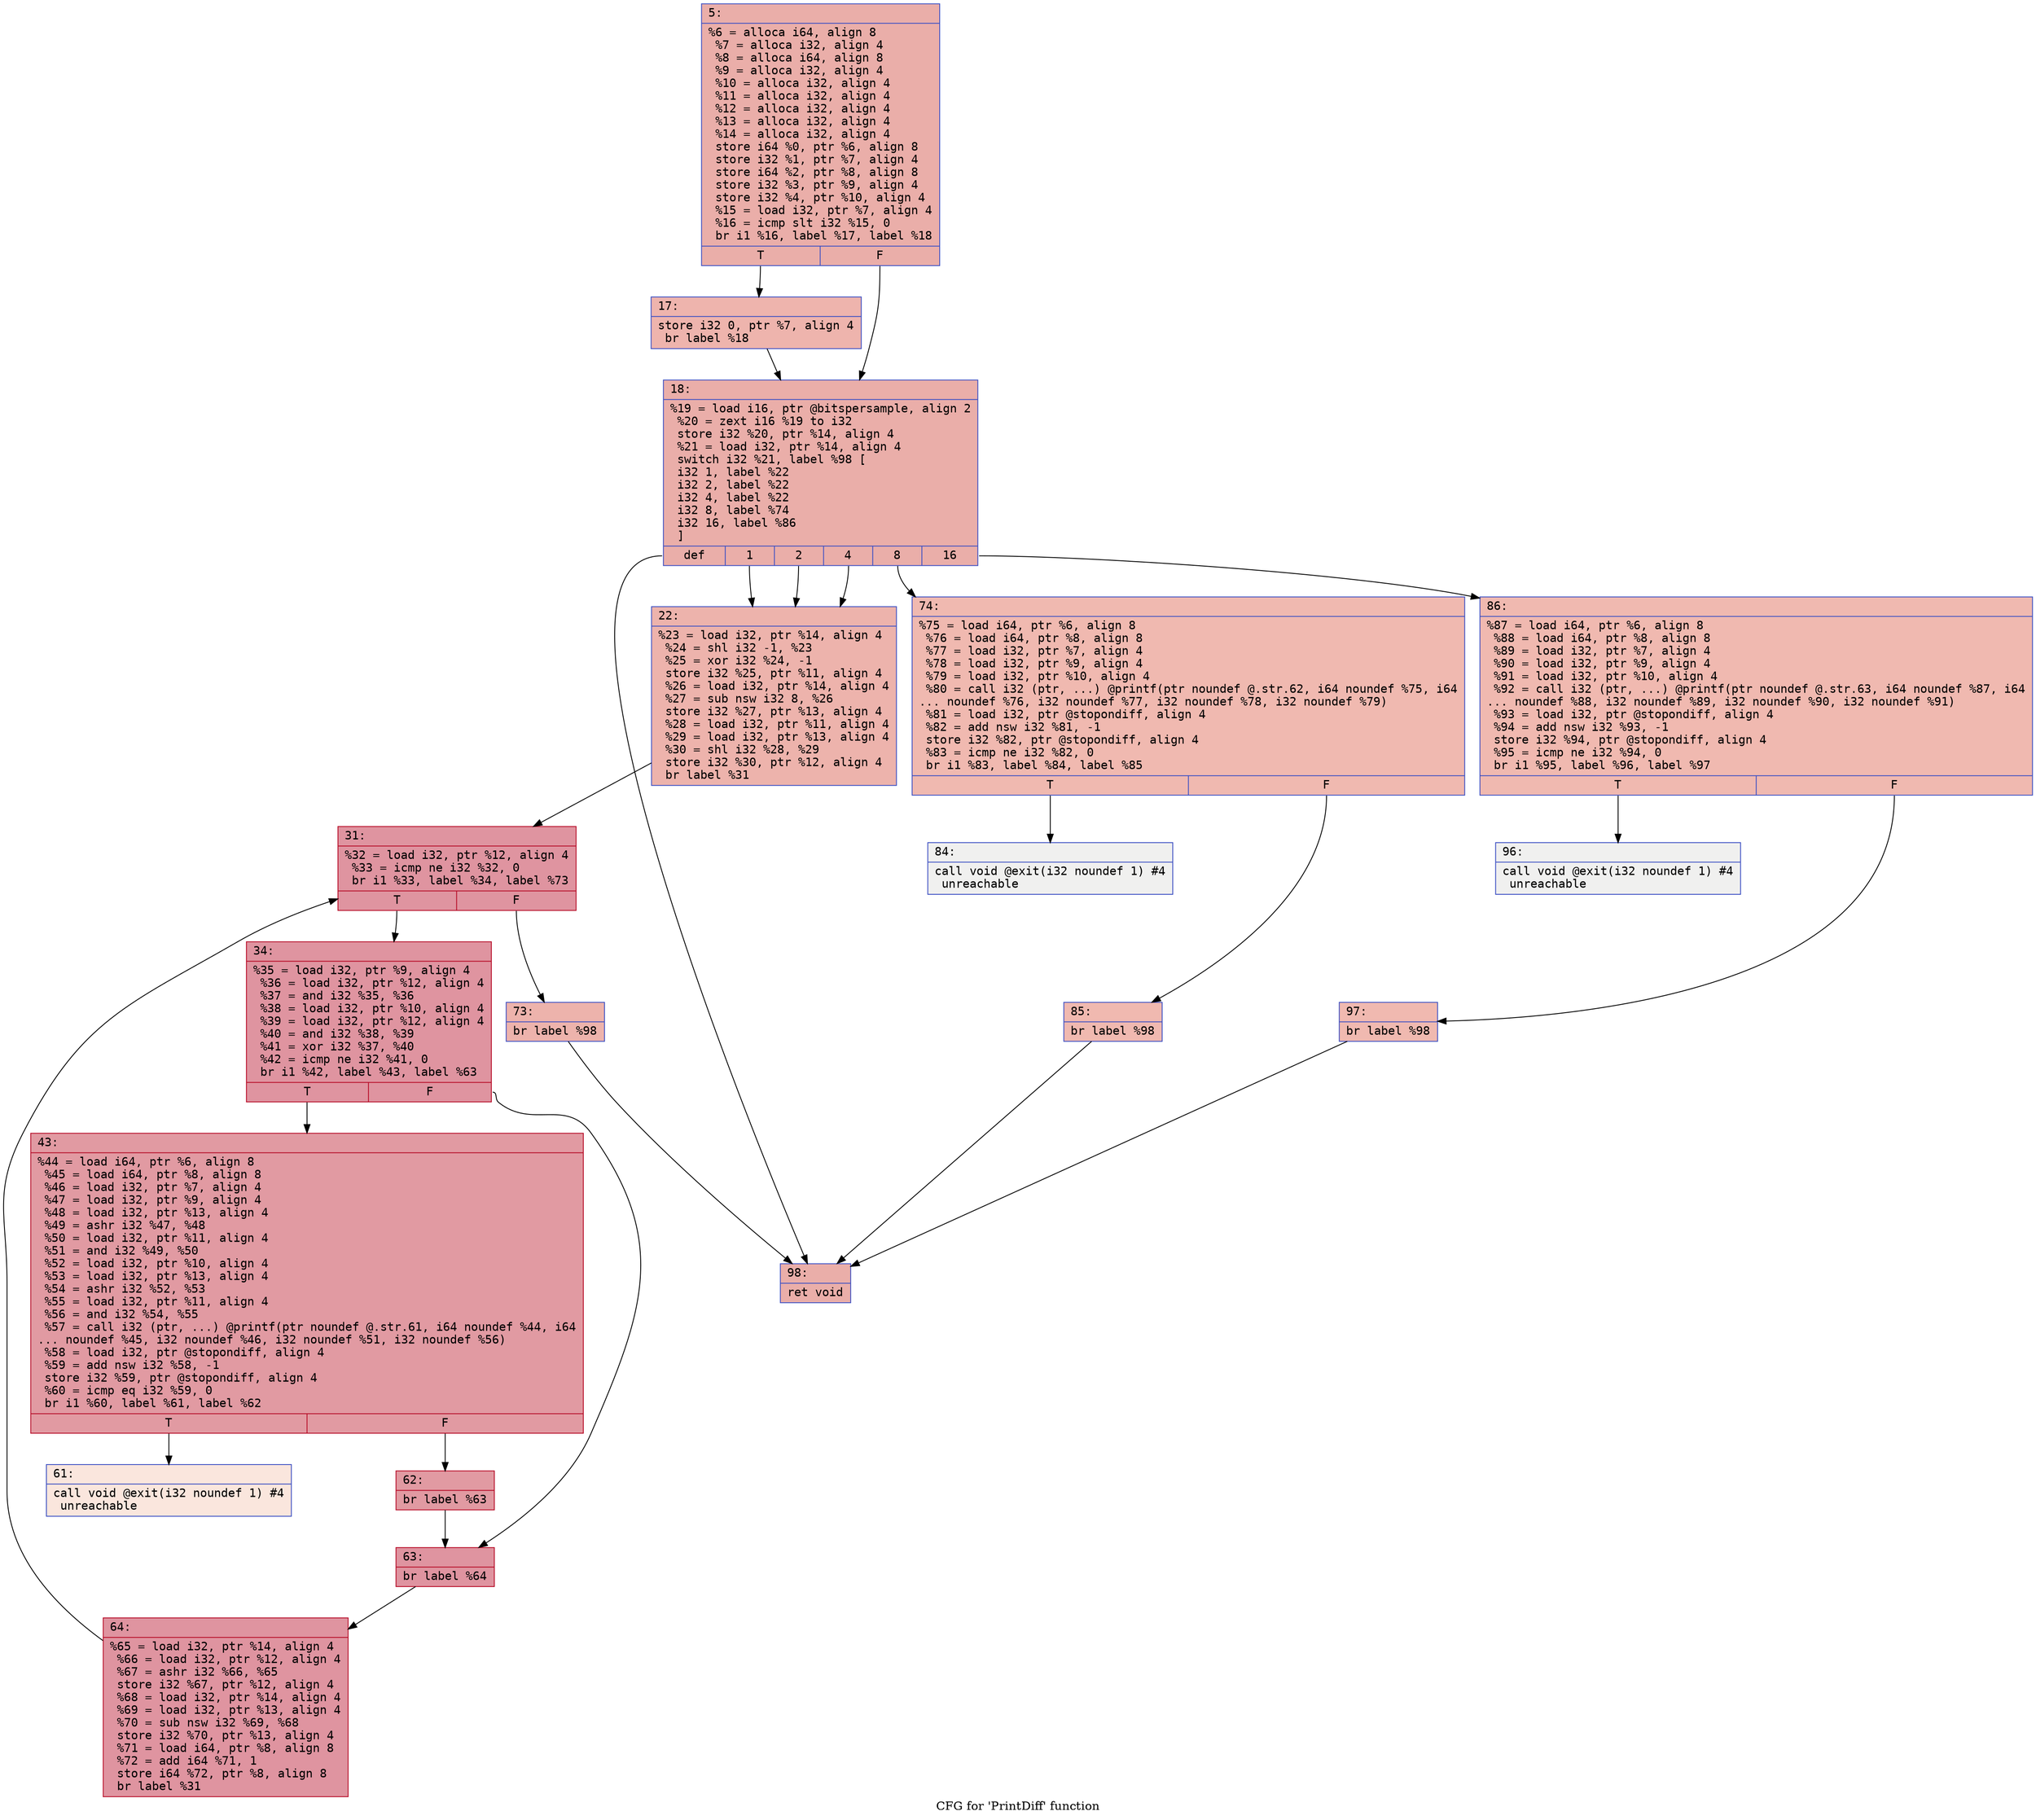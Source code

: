 digraph "CFG for 'PrintDiff' function" {
	label="CFG for 'PrintDiff' function";

	Node0x6000005f5ef0 [shape=record,color="#3d50c3ff", style=filled, fillcolor="#d0473d70" fontname="Courier",label="{5:\l|  %6 = alloca i64, align 8\l  %7 = alloca i32, align 4\l  %8 = alloca i64, align 8\l  %9 = alloca i32, align 4\l  %10 = alloca i32, align 4\l  %11 = alloca i32, align 4\l  %12 = alloca i32, align 4\l  %13 = alloca i32, align 4\l  %14 = alloca i32, align 4\l  store i64 %0, ptr %6, align 8\l  store i32 %1, ptr %7, align 4\l  store i64 %2, ptr %8, align 8\l  store i32 %3, ptr %9, align 4\l  store i32 %4, ptr %10, align 4\l  %15 = load i32, ptr %7, align 4\l  %16 = icmp slt i32 %15, 0\l  br i1 %16, label %17, label %18\l|{<s0>T|<s1>F}}"];
	Node0x6000005f5ef0:s0 -> Node0x6000005f5f40[tooltip="5 -> 17\nProbability 37.50%" ];
	Node0x6000005f5ef0:s1 -> Node0x6000005f5f90[tooltip="5 -> 18\nProbability 62.50%" ];
	Node0x6000005f5f40 [shape=record,color="#3d50c3ff", style=filled, fillcolor="#d8564670" fontname="Courier",label="{17:\l|  store i32 0, ptr %7, align 4\l  br label %18\l}"];
	Node0x6000005f5f40 -> Node0x6000005f5f90[tooltip="17 -> 18\nProbability 100.00%" ];
	Node0x6000005f5f90 [shape=record,color="#3d50c3ff", style=filled, fillcolor="#d0473d70" fontname="Courier",label="{18:\l|  %19 = load i16, ptr @bitspersample, align 2\l  %20 = zext i16 %19 to i32\l  store i32 %20, ptr %14, align 4\l  %21 = load i32, ptr %14, align 4\l  switch i32 %21, label %98 [\l    i32 1, label %22\l    i32 2, label %22\l    i32 4, label %22\l    i32 8, label %74\l    i32 16, label %86\l  ]\l|{<s0>def|<s1>1|<s2>2|<s3>4|<s4>8|<s5>16}}"];
	Node0x6000005f5f90:s0 -> Node0x6000005f6490[tooltip="18 -> 98\nProbability 16.67%" ];
	Node0x6000005f5f90:s1 -> Node0x6000005f5fe0[tooltip="18 -> 22\nProbability 50.00%" ];
	Node0x6000005f5f90:s2 -> Node0x6000005f5fe0[tooltip="18 -> 22\nProbability 50.00%" ];
	Node0x6000005f5f90:s3 -> Node0x6000005f5fe0[tooltip="18 -> 22\nProbability 50.00%" ];
	Node0x6000005f5f90:s4 -> Node0x6000005f62b0[tooltip="18 -> 74\nProbability 16.67%" ];
	Node0x6000005f5f90:s5 -> Node0x6000005f63a0[tooltip="18 -> 86\nProbability 16.67%" ];
	Node0x6000005f5fe0 [shape=record,color="#3d50c3ff", style=filled, fillcolor="#d6524470" fontname="Courier",label="{22:\l|  %23 = load i32, ptr %14, align 4\l  %24 = shl i32 -1, %23\l  %25 = xor i32 %24, -1\l  store i32 %25, ptr %11, align 4\l  %26 = load i32, ptr %14, align 4\l  %27 = sub nsw i32 8, %26\l  store i32 %27, ptr %13, align 4\l  %28 = load i32, ptr %11, align 4\l  %29 = load i32, ptr %13, align 4\l  %30 = shl i32 %28, %29\l  store i32 %30, ptr %12, align 4\l  br label %31\l}"];
	Node0x6000005f5fe0 -> Node0x6000005f6030[tooltip="22 -> 31\nProbability 100.00%" ];
	Node0x6000005f6030 [shape=record,color="#b70d28ff", style=filled, fillcolor="#b70d2870" fontname="Courier",label="{31:\l|  %32 = load i32, ptr %12, align 4\l  %33 = icmp ne i32 %32, 0\l  br i1 %33, label %34, label %73\l|{<s0>T|<s1>F}}"];
	Node0x6000005f6030:s0 -> Node0x6000005f6080[tooltip="31 -> 34\nProbability 96.88%" ];
	Node0x6000005f6030:s1 -> Node0x6000005f6260[tooltip="31 -> 73\nProbability 3.12%" ];
	Node0x6000005f6080 [shape=record,color="#b70d28ff", style=filled, fillcolor="#b70d2870" fontname="Courier",label="{34:\l|  %35 = load i32, ptr %9, align 4\l  %36 = load i32, ptr %12, align 4\l  %37 = and i32 %35, %36\l  %38 = load i32, ptr %10, align 4\l  %39 = load i32, ptr %12, align 4\l  %40 = and i32 %38, %39\l  %41 = xor i32 %37, %40\l  %42 = icmp ne i32 %41, 0\l  br i1 %42, label %43, label %63\l|{<s0>T|<s1>F}}"];
	Node0x6000005f6080:s0 -> Node0x6000005f60d0[tooltip="34 -> 43\nProbability 62.50%" ];
	Node0x6000005f6080:s1 -> Node0x6000005f61c0[tooltip="34 -> 63\nProbability 37.50%" ];
	Node0x6000005f60d0 [shape=record,color="#b70d28ff", style=filled, fillcolor="#bb1b2c70" fontname="Courier",label="{43:\l|  %44 = load i64, ptr %6, align 8\l  %45 = load i64, ptr %8, align 8\l  %46 = load i32, ptr %7, align 4\l  %47 = load i32, ptr %9, align 4\l  %48 = load i32, ptr %13, align 4\l  %49 = ashr i32 %47, %48\l  %50 = load i32, ptr %11, align 4\l  %51 = and i32 %49, %50\l  %52 = load i32, ptr %10, align 4\l  %53 = load i32, ptr %13, align 4\l  %54 = ashr i32 %52, %53\l  %55 = load i32, ptr %11, align 4\l  %56 = and i32 %54, %55\l  %57 = call i32 (ptr, ...) @printf(ptr noundef @.str.61, i64 noundef %44, i64\l... noundef %45, i32 noundef %46, i32 noundef %51, i32 noundef %56)\l  %58 = load i32, ptr @stopondiff, align 4\l  %59 = add nsw i32 %58, -1\l  store i32 %59, ptr @stopondiff, align 4\l  %60 = icmp eq i32 %59, 0\l  br i1 %60, label %61, label %62\l|{<s0>T|<s1>F}}"];
	Node0x6000005f60d0:s0 -> Node0x6000005f6120[tooltip="43 -> 61\nProbability 0.00%" ];
	Node0x6000005f60d0:s1 -> Node0x6000005f6170[tooltip="43 -> 62\nProbability 100.00%" ];
	Node0x6000005f6120 [shape=record,color="#3d50c3ff", style=filled, fillcolor="#f3c7b170" fontname="Courier",label="{61:\l|  call void @exit(i32 noundef 1) #4\l  unreachable\l}"];
	Node0x6000005f6170 [shape=record,color="#b70d28ff", style=filled, fillcolor="#bb1b2c70" fontname="Courier",label="{62:\l|  br label %63\l}"];
	Node0x6000005f6170 -> Node0x6000005f61c0[tooltip="62 -> 63\nProbability 100.00%" ];
	Node0x6000005f61c0 [shape=record,color="#b70d28ff", style=filled, fillcolor="#b70d2870" fontname="Courier",label="{63:\l|  br label %64\l}"];
	Node0x6000005f61c0 -> Node0x6000005f6210[tooltip="63 -> 64\nProbability 100.00%" ];
	Node0x6000005f6210 [shape=record,color="#b70d28ff", style=filled, fillcolor="#b70d2870" fontname="Courier",label="{64:\l|  %65 = load i32, ptr %14, align 4\l  %66 = load i32, ptr %12, align 4\l  %67 = ashr i32 %66, %65\l  store i32 %67, ptr %12, align 4\l  %68 = load i32, ptr %14, align 4\l  %69 = load i32, ptr %13, align 4\l  %70 = sub nsw i32 %69, %68\l  store i32 %70, ptr %13, align 4\l  %71 = load i64, ptr %8, align 8\l  %72 = add i64 %71, 1\l  store i64 %72, ptr %8, align 8\l  br label %31\l}"];
	Node0x6000005f6210 -> Node0x6000005f6030[tooltip="64 -> 31\nProbability 100.00%" ];
	Node0x6000005f6260 [shape=record,color="#3d50c3ff", style=filled, fillcolor="#d6524470" fontname="Courier",label="{73:\l|  br label %98\l}"];
	Node0x6000005f6260 -> Node0x6000005f6490[tooltip="73 -> 98\nProbability 100.00%" ];
	Node0x6000005f62b0 [shape=record,color="#3d50c3ff", style=filled, fillcolor="#de614d70" fontname="Courier",label="{74:\l|  %75 = load i64, ptr %6, align 8\l  %76 = load i64, ptr %8, align 8\l  %77 = load i32, ptr %7, align 4\l  %78 = load i32, ptr %9, align 4\l  %79 = load i32, ptr %10, align 4\l  %80 = call i32 (ptr, ...) @printf(ptr noundef @.str.62, i64 noundef %75, i64\l... noundef %76, i32 noundef %77, i32 noundef %78, i32 noundef %79)\l  %81 = load i32, ptr @stopondiff, align 4\l  %82 = add nsw i32 %81, -1\l  store i32 %82, ptr @stopondiff, align 4\l  %83 = icmp ne i32 %82, 0\l  br i1 %83, label %84, label %85\l|{<s0>T|<s1>F}}"];
	Node0x6000005f62b0:s0 -> Node0x6000005f6300[tooltip="74 -> 84\nProbability 0.00%" ];
	Node0x6000005f62b0:s1 -> Node0x6000005f6350[tooltip="74 -> 85\nProbability 100.00%" ];
	Node0x6000005f6300 [shape=record,color="#3d50c3ff", style=filled, fillcolor="#dedcdb70" fontname="Courier",label="{84:\l|  call void @exit(i32 noundef 1) #4\l  unreachable\l}"];
	Node0x6000005f6350 [shape=record,color="#3d50c3ff", style=filled, fillcolor="#de614d70" fontname="Courier",label="{85:\l|  br label %98\l}"];
	Node0x6000005f6350 -> Node0x6000005f6490[tooltip="85 -> 98\nProbability 100.00%" ];
	Node0x6000005f63a0 [shape=record,color="#3d50c3ff", style=filled, fillcolor="#de614d70" fontname="Courier",label="{86:\l|  %87 = load i64, ptr %6, align 8\l  %88 = load i64, ptr %8, align 8\l  %89 = load i32, ptr %7, align 4\l  %90 = load i32, ptr %9, align 4\l  %91 = load i32, ptr %10, align 4\l  %92 = call i32 (ptr, ...) @printf(ptr noundef @.str.63, i64 noundef %87, i64\l... noundef %88, i32 noundef %89, i32 noundef %90, i32 noundef %91)\l  %93 = load i32, ptr @stopondiff, align 4\l  %94 = add nsw i32 %93, -1\l  store i32 %94, ptr @stopondiff, align 4\l  %95 = icmp ne i32 %94, 0\l  br i1 %95, label %96, label %97\l|{<s0>T|<s1>F}}"];
	Node0x6000005f63a0:s0 -> Node0x6000005f63f0[tooltip="86 -> 96\nProbability 0.00%" ];
	Node0x6000005f63a0:s1 -> Node0x6000005f6440[tooltip="86 -> 97\nProbability 100.00%" ];
	Node0x6000005f63f0 [shape=record,color="#3d50c3ff", style=filled, fillcolor="#dedcdb70" fontname="Courier",label="{96:\l|  call void @exit(i32 noundef 1) #4\l  unreachable\l}"];
	Node0x6000005f6440 [shape=record,color="#3d50c3ff", style=filled, fillcolor="#de614d70" fontname="Courier",label="{97:\l|  br label %98\l}"];
	Node0x6000005f6440 -> Node0x6000005f6490[tooltip="97 -> 98\nProbability 100.00%" ];
	Node0x6000005f6490 [shape=record,color="#3d50c3ff", style=filled, fillcolor="#d0473d70" fontname="Courier",label="{98:\l|  ret void\l}"];
}
